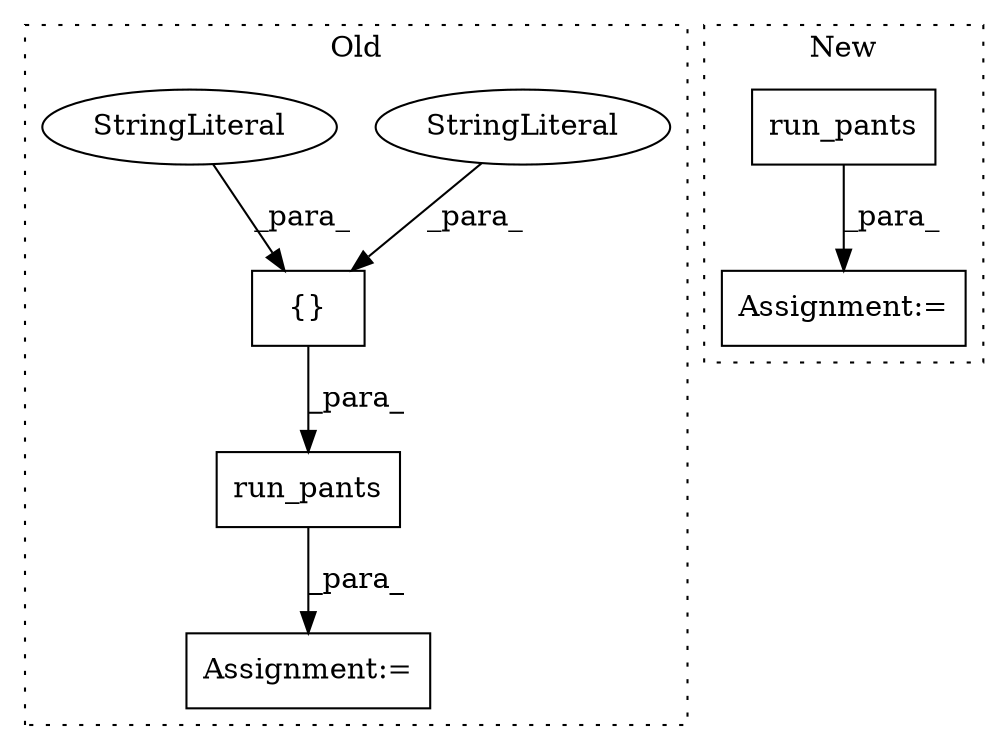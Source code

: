 digraph G {
subgraph cluster0 {
1 [label="run_pants" a="32" s="3731,3908" l="10,1" shape="box"];
4 [label="{}" a="4" s="3753,3907" l="1,1" shape="box"];
5 [label="StringLiteral" a="45" s="3766" l="13" shape="ellipse"];
6 [label="StringLiteral" a="45" s="3780" l="18" shape="ellipse"];
7 [label="Assignment:=" a="7" s="3725" l="1" shape="box"];
label = "Old";
style="dotted";
}
subgraph cluster1 {
2 [label="run_pants" a="32" s="3731,3788" l="10,1" shape="box"];
3 [label="Assignment:=" a="7" s="3725" l="1" shape="box"];
label = "New";
style="dotted";
}
1 -> 7 [label="_para_"];
2 -> 3 [label="_para_"];
4 -> 1 [label="_para_"];
5 -> 4 [label="_para_"];
6 -> 4 [label="_para_"];
}